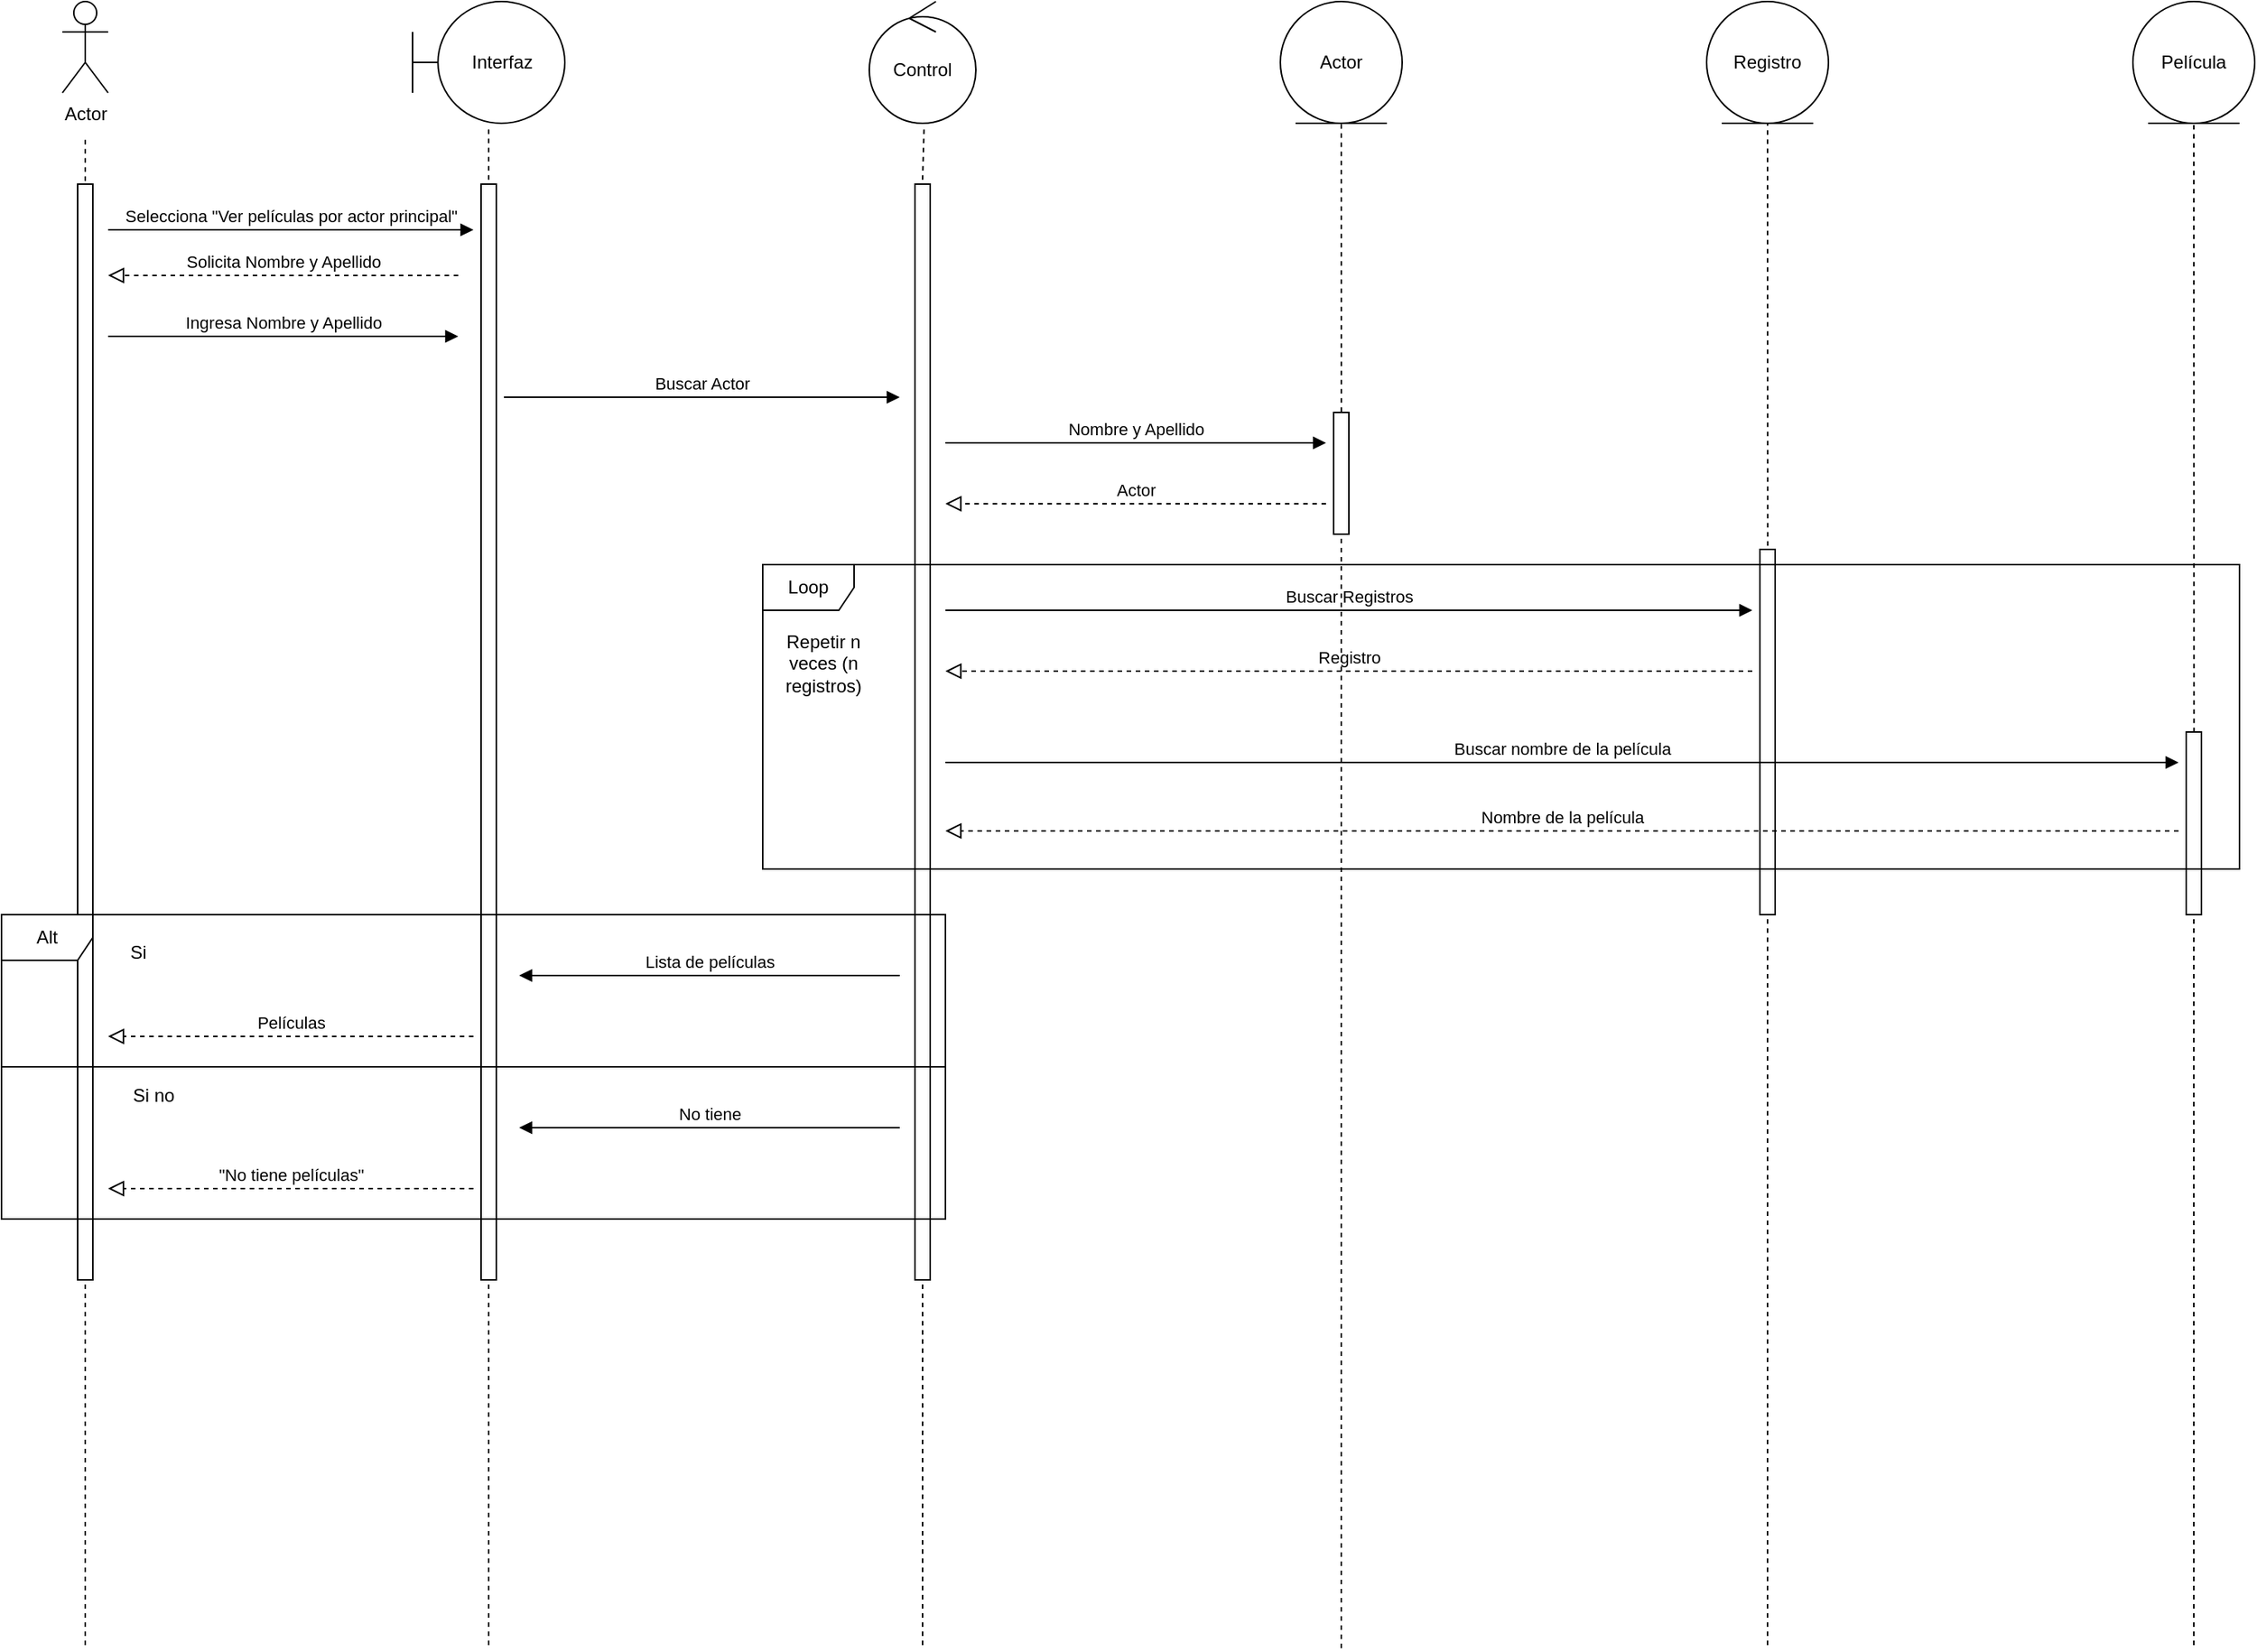 <mxfile version="16.5.1" type="device"><diagram id="FQEAbvnOW24Umz2BeHvM" name="Página-1"><mxGraphModel dx="868" dy="545" grid="1" gridSize="10" guides="1" tooltips="1" connect="1" arrows="1" fold="1" page="1" pageScale="1" pageWidth="827" pageHeight="1169" math="0" shadow="0"><root><mxCell id="0"/><mxCell id="1" parent="0"/><mxCell id="02Yk_CBzNr6GHaMir6an-1" value="Actor" style="shape=umlActor;verticalLabelPosition=bottom;verticalAlign=top;html=1;" parent="1" vertex="1"><mxGeometry x="50" y="40" width="30" height="60" as="geometry"/></mxCell><mxCell id="02Yk_CBzNr6GHaMir6an-2" value="Interfaz" style="shape=umlBoundary;whiteSpace=wrap;html=1;" parent="1" vertex="1"><mxGeometry x="280" y="40" width="100" height="80" as="geometry"/></mxCell><mxCell id="02Yk_CBzNr6GHaMir6an-3" value="Control" style="ellipse;shape=umlControl;whiteSpace=wrap;html=1;" parent="1" vertex="1"><mxGeometry x="580" y="40" width="70" height="80" as="geometry"/></mxCell><mxCell id="02Yk_CBzNr6GHaMir6an-4" value="Actor" style="ellipse;shape=umlEntity;whiteSpace=wrap;html=1;" parent="1" vertex="1"><mxGeometry x="850" y="40" width="80" height="80" as="geometry"/></mxCell><mxCell id="02Yk_CBzNr6GHaMir6an-5" value="Registro" style="ellipse;shape=umlEntity;whiteSpace=wrap;html=1;" parent="1" vertex="1"><mxGeometry x="1130" y="40" width="80" height="80" as="geometry"/></mxCell><mxCell id="02Yk_CBzNr6GHaMir6an-6" value="Película" style="ellipse;shape=umlEntity;whiteSpace=wrap;html=1;" parent="1" vertex="1"><mxGeometry x="1410" y="40" width="80" height="80" as="geometry"/></mxCell><mxCell id="02Yk_CBzNr6GHaMir6an-7" value="" style="html=1;points=[];perimeter=orthogonalPerimeter;" parent="1" vertex="1"><mxGeometry x="60" y="160" width="10" height="720" as="geometry"/></mxCell><mxCell id="02Yk_CBzNr6GHaMir6an-8" value="" style="html=1;points=[];perimeter=orthogonalPerimeter;" parent="1" vertex="1"><mxGeometry x="325" y="160" width="10" height="720" as="geometry"/></mxCell><mxCell id="02Yk_CBzNr6GHaMir6an-9" value="" style="html=1;points=[];perimeter=orthogonalPerimeter;" parent="1" vertex="1"><mxGeometry x="610" y="160" width="10" height="720" as="geometry"/></mxCell><mxCell id="02Yk_CBzNr6GHaMir6an-10" value="Selecciona &quot;Ver películas por actor principal&quot;" style="html=1;verticalAlign=bottom;endArrow=block;rounded=0;" parent="1" edge="1"><mxGeometry width="80" relative="1" as="geometry"><mxPoint x="80" y="190" as="sourcePoint"/><mxPoint x="320" y="190" as="targetPoint"/></mxGeometry></mxCell><mxCell id="02Yk_CBzNr6GHaMir6an-11" value="Ingresa Nombre y Apellido" style="html=1;verticalAlign=bottom;endArrow=block;rounded=0;" parent="1" edge="1"><mxGeometry width="80" relative="1" as="geometry"><mxPoint x="80" y="260" as="sourcePoint"/><mxPoint x="310" y="260" as="targetPoint"/></mxGeometry></mxCell><mxCell id="02Yk_CBzNr6GHaMir6an-12" value="Solicita Nombre y Apellido" style="html=1;verticalAlign=bottom;endArrow=block;dashed=1;endSize=8;rounded=0;endFill=0;" parent="1" edge="1"><mxGeometry relative="1" as="geometry"><mxPoint x="310" y="220" as="sourcePoint"/><mxPoint x="80" y="220" as="targetPoint"/></mxGeometry></mxCell><mxCell id="02Yk_CBzNr6GHaMir6an-13" value="Buscar Actor" style="html=1;verticalAlign=bottom;endArrow=block;rounded=0;" parent="1" edge="1"><mxGeometry width="80" relative="1" as="geometry"><mxPoint x="340" y="300" as="sourcePoint"/><mxPoint x="600" y="300" as="targetPoint"/></mxGeometry></mxCell><mxCell id="02Yk_CBzNr6GHaMir6an-14" value="" style="html=1;points=[];perimeter=orthogonalPerimeter;" parent="1" vertex="1"><mxGeometry x="885" y="310" width="10" height="80" as="geometry"/></mxCell><mxCell id="02Yk_CBzNr6GHaMir6an-15" value="Nombre y Apellido" style="html=1;verticalAlign=bottom;endArrow=block;rounded=0;" parent="1" edge="1"><mxGeometry width="80" relative="1" as="geometry"><mxPoint x="630" y="330" as="sourcePoint"/><mxPoint x="880" y="330" as="targetPoint"/></mxGeometry></mxCell><mxCell id="02Yk_CBzNr6GHaMir6an-16" value="Actor" style="html=1;verticalAlign=bottom;endArrow=block;dashed=1;endSize=8;rounded=0;endFill=0;" parent="1" edge="1"><mxGeometry relative="1" as="geometry"><mxPoint x="880" y="370" as="sourcePoint"/><mxPoint x="630" y="370" as="targetPoint"/></mxGeometry></mxCell><mxCell id="02Yk_CBzNr6GHaMir6an-17" value="" style="html=1;points=[];perimeter=orthogonalPerimeter;" parent="1" vertex="1"><mxGeometry x="1165" y="400" width="10" height="240" as="geometry"/></mxCell><mxCell id="02Yk_CBzNr6GHaMir6an-18" value="" style="html=1;points=[];perimeter=orthogonalPerimeter;" parent="1" vertex="1"><mxGeometry x="1445" y="520" width="10" height="120" as="geometry"/></mxCell><mxCell id="02Yk_CBzNr6GHaMir6an-19" value="Buscar Registros" style="html=1;verticalAlign=bottom;endArrow=block;rounded=0;" parent="1" edge="1"><mxGeometry width="80" relative="1" as="geometry"><mxPoint x="630" y="440" as="sourcePoint"/><mxPoint x="1160" y="440" as="targetPoint"/></mxGeometry></mxCell><mxCell id="02Yk_CBzNr6GHaMir6an-20" value="Registro" style="html=1;verticalAlign=bottom;endArrow=block;dashed=1;endSize=8;rounded=0;endFill=0;" parent="1" edge="1"><mxGeometry relative="1" as="geometry"><mxPoint x="1160" y="480" as="sourcePoint"/><mxPoint x="630" y="480" as="targetPoint"/></mxGeometry></mxCell><mxCell id="02Yk_CBzNr6GHaMir6an-21" value="Buscar nombre de la película" style="html=1;verticalAlign=bottom;endArrow=block;rounded=0;" parent="1" edge="1"><mxGeometry width="80" relative="1" as="geometry"><mxPoint x="630" y="540" as="sourcePoint"/><mxPoint x="1440" y="540" as="targetPoint"/></mxGeometry></mxCell><mxCell id="02Yk_CBzNr6GHaMir6an-22" value="Nombre de la película" style="html=1;verticalAlign=bottom;endArrow=block;dashed=1;endSize=8;rounded=0;endFill=0;" parent="1" edge="1"><mxGeometry relative="1" as="geometry"><mxPoint x="1440" y="585" as="sourcePoint"/><mxPoint x="630" y="585" as="targetPoint"/></mxGeometry></mxCell><mxCell id="02Yk_CBzNr6GHaMir6an-23" value="" style="endArrow=none;html=1;rounded=0;exitX=0.508;exitY=-0.004;exitDx=0;exitDy=0;exitPerimeter=0;entryX=0.5;entryY=1;entryDx=0;entryDy=0;dashed=1;" parent="1" source="02Yk_CBzNr6GHaMir6an-14" target="02Yk_CBzNr6GHaMir6an-4" edge="1"><mxGeometry width="50" height="50" relative="1" as="geometry"><mxPoint x="885" y="260" as="sourcePoint"/><mxPoint x="920" y="170" as="targetPoint"/></mxGeometry></mxCell><mxCell id="02Yk_CBzNr6GHaMir6an-24" value="" style="endArrow=none;html=1;rounded=0;entryX=0.5;entryY=1;entryDx=0;entryDy=0;exitX=0.514;exitY=-0.01;exitDx=0;exitDy=0;exitPerimeter=0;dashed=1;" parent="1" source="02Yk_CBzNr6GHaMir6an-17" target="02Yk_CBzNr6GHaMir6an-5" edge="1"><mxGeometry width="50" height="50" relative="1" as="geometry"><mxPoint x="1180" y="340" as="sourcePoint"/><mxPoint x="1230" y="290" as="targetPoint"/></mxGeometry></mxCell><mxCell id="02Yk_CBzNr6GHaMir6an-25" value="" style="endArrow=none;html=1;rounded=0;entryX=0.5;entryY=1;entryDx=0;entryDy=0;exitX=0.514;exitY=0.001;exitDx=0;exitDy=0;exitPerimeter=0;dashed=1;" parent="1" source="02Yk_CBzNr6GHaMir6an-18" target="02Yk_CBzNr6GHaMir6an-6" edge="1"><mxGeometry width="50" height="50" relative="1" as="geometry"><mxPoint x="1370" y="310" as="sourcePoint"/><mxPoint x="1420" y="260" as="targetPoint"/></mxGeometry></mxCell><mxCell id="02Yk_CBzNr6GHaMir6an-26" value="Loop" style="shape=umlFrame;whiteSpace=wrap;html=1;" parent="1" vertex="1"><mxGeometry x="510" y="410" width="970" height="200" as="geometry"/></mxCell><mxCell id="02Yk_CBzNr6GHaMir6an-27" value="Repetir n veces (n registros)" style="text;html=1;strokeColor=none;fillColor=none;align=center;verticalAlign=middle;whiteSpace=wrap;rounded=0;" parent="1" vertex="1"><mxGeometry x="520" y="460" width="60" height="30" as="geometry"/></mxCell><mxCell id="02Yk_CBzNr6GHaMir6an-31" value="Películas" style="html=1;verticalAlign=bottom;endArrow=block;dashed=1;endSize=8;rounded=0;endFill=0;" parent="1" edge="1"><mxGeometry relative="1" as="geometry"><mxPoint x="320" y="720" as="sourcePoint"/><mxPoint x="80" y="720" as="targetPoint"/></mxGeometry></mxCell><mxCell id="02Yk_CBzNr6GHaMir6an-32" value="Lista de películas" style="html=1;verticalAlign=bottom;endArrow=block;rounded=0;" parent="1" edge="1"><mxGeometry width="80" relative="1" as="geometry"><mxPoint x="600" y="680" as="sourcePoint"/><mxPoint x="350" y="680" as="targetPoint"/></mxGeometry></mxCell><mxCell id="02Yk_CBzNr6GHaMir6an-33" value="No tiene" style="html=1;verticalAlign=bottom;endArrow=block;rounded=0;" parent="1" edge="1"><mxGeometry width="80" relative="1" as="geometry"><mxPoint x="600" y="780" as="sourcePoint"/><mxPoint x="350" y="780" as="targetPoint"/></mxGeometry></mxCell><mxCell id="02Yk_CBzNr6GHaMir6an-34" value="&quot;No tiene películas&quot;" style="html=1;verticalAlign=bottom;endArrow=block;dashed=1;endSize=8;rounded=0;endFill=0;" parent="1" edge="1"><mxGeometry relative="1" as="geometry"><mxPoint x="320" y="820" as="sourcePoint"/><mxPoint x="80" y="820" as="targetPoint"/></mxGeometry></mxCell><mxCell id="02Yk_CBzNr6GHaMir6an-35" value="Alt" style="shape=umlFrame;whiteSpace=wrap;html=1;" parent="1" vertex="1"><mxGeometry x="10" y="640" width="620" height="200" as="geometry"/></mxCell><mxCell id="02Yk_CBzNr6GHaMir6an-36" value="" style="line;strokeWidth=1;fillColor=none;align=left;verticalAlign=middle;spacingTop=-1;spacingLeft=3;spacingRight=3;rotatable=0;labelPosition=right;points=[];portConstraint=eastwest;" parent="1" vertex="1"><mxGeometry x="10" y="736" width="620" height="8" as="geometry"/></mxCell><mxCell id="02Yk_CBzNr6GHaMir6an-37" value="Si" style="text;html=1;strokeColor=none;fillColor=none;align=center;verticalAlign=middle;whiteSpace=wrap;rounded=0;" parent="1" vertex="1"><mxGeometry x="80" y="650" width="40" height="30" as="geometry"/></mxCell><mxCell id="02Yk_CBzNr6GHaMir6an-38" value="Si no" style="text;html=1;strokeColor=none;fillColor=none;align=center;verticalAlign=middle;whiteSpace=wrap;rounded=0;" parent="1" vertex="1"><mxGeometry x="80" y="744" width="60" height="30" as="geometry"/></mxCell><mxCell id="02Yk_CBzNr6GHaMir6an-39" value="" style="endArrow=none;dashed=1;html=1;rounded=0;entryX=0.5;entryY=1.001;entryDx=0;entryDy=0;entryPerimeter=0;" parent="1" target="02Yk_CBzNr6GHaMir6an-7" edge="1"><mxGeometry width="50" height="50" relative="1" as="geometry"><mxPoint x="65" y="1120" as="sourcePoint"/><mxPoint x="90" y="920" as="targetPoint"/></mxGeometry></mxCell><mxCell id="02Yk_CBzNr6GHaMir6an-42" value="" style="endArrow=none;dashed=1;html=1;rounded=0;entryX=0.5;entryY=1;entryDx=0;entryDy=0;entryPerimeter=0;" parent="1" target="02Yk_CBzNr6GHaMir6an-8" edge="1"><mxGeometry width="50" height="50" relative="1" as="geometry"><mxPoint x="330" y="1120" as="sourcePoint"/><mxPoint x="335" y="1000" as="targetPoint"/></mxGeometry></mxCell><mxCell id="02Yk_CBzNr6GHaMir6an-43" value="" style="endArrow=none;dashed=1;html=1;rounded=0;entryX=0.5;entryY=1.001;entryDx=0;entryDy=0;entryPerimeter=0;" parent="1" target="02Yk_CBzNr6GHaMir6an-9" edge="1"><mxGeometry width="50" height="50" relative="1" as="geometry"><mxPoint x="615" y="1120" as="sourcePoint"/><mxPoint x="570" y="980" as="targetPoint"/></mxGeometry></mxCell><mxCell id="02Yk_CBzNr6GHaMir6an-44" value="" style="endArrow=none;dashed=1;html=1;rounded=0;entryX=0.5;entryY=1;entryDx=0;entryDy=0;entryPerimeter=0;" parent="1" target="02Yk_CBzNr6GHaMir6an-14" edge="1"><mxGeometry width="50" height="50" relative="1" as="geometry"><mxPoint x="890" y="1122" as="sourcePoint"/><mxPoint x="960" y="410" as="targetPoint"/></mxGeometry></mxCell><mxCell id="02Yk_CBzNr6GHaMir6an-45" value="" style="endArrow=none;dashed=1;html=1;rounded=0;entryX=0.5;entryY=1.004;entryDx=0;entryDy=0;entryPerimeter=0;" parent="1" target="02Yk_CBzNr6GHaMir6an-17" edge="1"><mxGeometry width="50" height="50" relative="1" as="geometry"><mxPoint x="1170" y="1120" as="sourcePoint"/><mxPoint x="1310" y="730" as="targetPoint"/></mxGeometry></mxCell><mxCell id="02Yk_CBzNr6GHaMir6an-46" value="" style="endArrow=none;dashed=1;html=1;rounded=0;entryX=0.5;entryY=1;entryDx=0;entryDy=0;entryPerimeter=0;" parent="1" target="02Yk_CBzNr6GHaMir6an-18" edge="1"><mxGeometry width="50" height="50" relative="1" as="geometry"><mxPoint x="1450" y="1120" as="sourcePoint"/><mxPoint x="1310" y="730" as="targetPoint"/></mxGeometry></mxCell><mxCell id="DmJLq6w37JJ6SXXj0dhX-1" value="" style="endArrow=none;dashed=1;html=1;rounded=0;exitX=0.5;exitY=-0.004;exitDx=0;exitDy=0;exitPerimeter=0;entryX=0.5;entryY=1.038;entryDx=0;entryDy=0;entryPerimeter=0;" edge="1" parent="1" source="02Yk_CBzNr6GHaMir6an-8" target="02Yk_CBzNr6GHaMir6an-2"><mxGeometry width="50" height="50" relative="1" as="geometry"><mxPoint x="420" y="160" as="sourcePoint"/><mxPoint x="470" y="110" as="targetPoint"/></mxGeometry></mxCell><mxCell id="DmJLq6w37JJ6SXXj0dhX-2" value="" style="endArrow=none;dashed=1;html=1;rounded=0;exitX=0.5;exitY=-0.004;exitDx=0;exitDy=0;exitPerimeter=0;entryX=0.514;entryY=1.025;entryDx=0;entryDy=0;entryPerimeter=0;" edge="1" parent="1" source="02Yk_CBzNr6GHaMir6an-9" target="02Yk_CBzNr6GHaMir6an-3"><mxGeometry width="50" height="50" relative="1" as="geometry"><mxPoint x="420" y="160" as="sourcePoint"/><mxPoint x="640" y="140" as="targetPoint"/></mxGeometry></mxCell><mxCell id="DmJLq6w37JJ6SXXj0dhX-3" value="" style="endArrow=none;dashed=1;html=1;rounded=0;exitX=0.5;exitY=-0.003;exitDx=0;exitDy=0;exitPerimeter=0;" edge="1" parent="1" source="02Yk_CBzNr6GHaMir6an-7"><mxGeometry width="50" height="50" relative="1" as="geometry"><mxPoint x="310" y="160" as="sourcePoint"/><mxPoint x="65" y="130" as="targetPoint"/></mxGeometry></mxCell></root></mxGraphModel></diagram></mxfile>